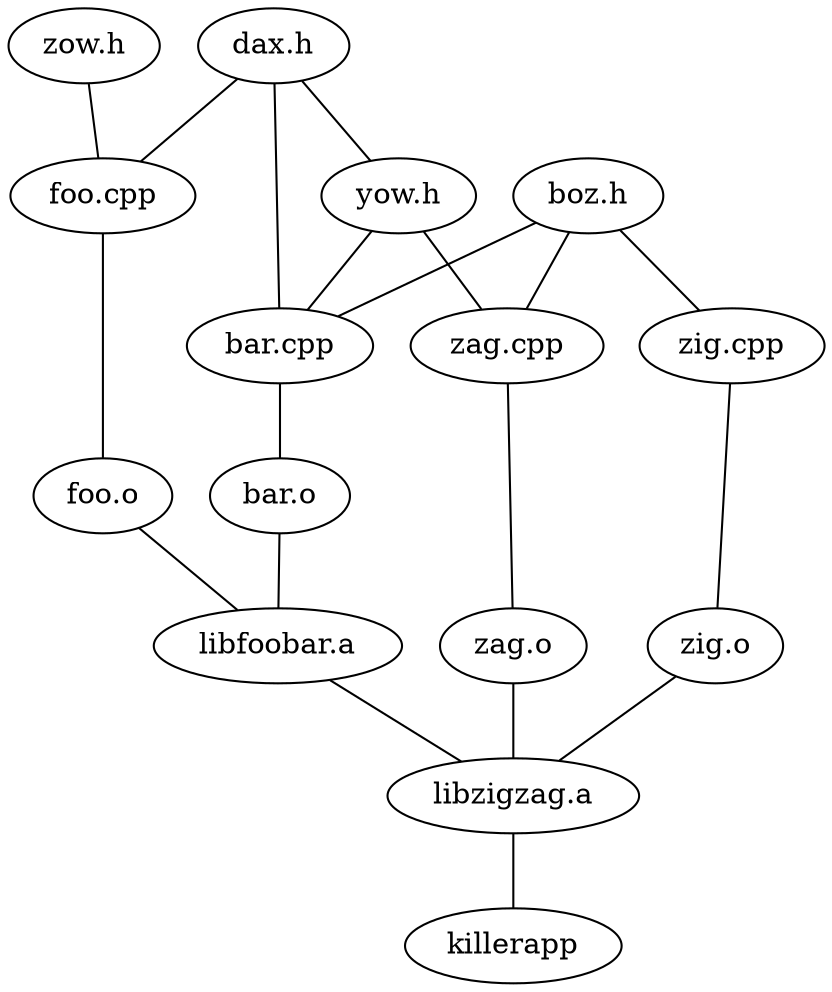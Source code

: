 graph G {
0[label="dax.h"];
1[label="yow.h"];
2[label="boz.h"];
3[label="zow.h"];
4[label="foo.cpp"];
5[label="foo.o"];
6[label="bar.cpp"];
7[label="bar.o"];
8[label="libfoobar.a"];
9[label="zig.cpp"];
10[label="zig.o"];
11[label="zag.cpp"];
12[label="zag.o"];
13[label="libzigzag.a"];
14[label=killerapp];
0--4 ;
0--6 ;
0--1 ;
1--6 ;
1--11 ;
2--6 ;
2--9 ;
2--11 ;
3--4 ;
4--5 ;
5--8 ;
6--7 ;
7--8 ;
8--13 ;
9--10 ;
10--13 ;
11--12 ;
12--13 ;
13--14 ;
}
